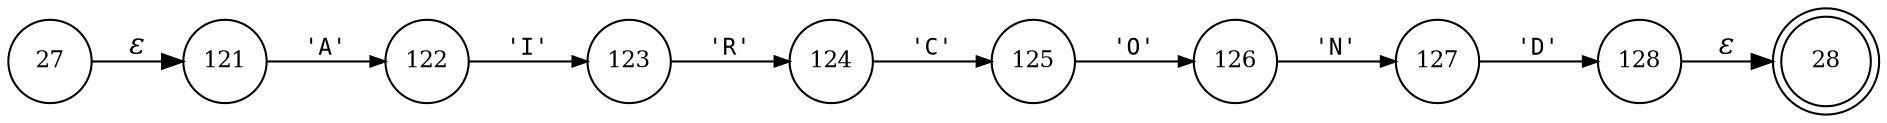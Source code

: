 digraph ATN {
rankdir=LR;
s28[fontsize=11, label="28", shape=doublecircle, fixedsize=true, width=.6];
s128[fontsize=11,label="128", shape=circle, fixedsize=true, width=.55, peripheries=1];
s121[fontsize=11,label="121", shape=circle, fixedsize=true, width=.55, peripheries=1];
s122[fontsize=11,label="122", shape=circle, fixedsize=true, width=.55, peripheries=1];
s27[fontsize=11,label="27", shape=circle, fixedsize=true, width=.55, peripheries=1];
s123[fontsize=11,label="123", shape=circle, fixedsize=true, width=.55, peripheries=1];
s124[fontsize=11,label="124", shape=circle, fixedsize=true, width=.55, peripheries=1];
s125[fontsize=11,label="125", shape=circle, fixedsize=true, width=.55, peripheries=1];
s126[fontsize=11,label="126", shape=circle, fixedsize=true, width=.55, peripheries=1];
s127[fontsize=11,label="127", shape=circle, fixedsize=true, width=.55, peripheries=1];
s27 -> s121 [fontname="Times-Italic", label="&epsilon;"];
s121 -> s122 [fontsize=11, fontname="Courier", arrowsize=.7, label = "'A'", arrowhead = normal];
s122 -> s123 [fontsize=11, fontname="Courier", arrowsize=.7, label = "'I'", arrowhead = normal];
s123 -> s124 [fontsize=11, fontname="Courier", arrowsize=.7, label = "'R'", arrowhead = normal];
s124 -> s125 [fontsize=11, fontname="Courier", arrowsize=.7, label = "'C'", arrowhead = normal];
s125 -> s126 [fontsize=11, fontname="Courier", arrowsize=.7, label = "'O'", arrowhead = normal];
s126 -> s127 [fontsize=11, fontname="Courier", arrowsize=.7, label = "'N'", arrowhead = normal];
s127 -> s128 [fontsize=11, fontname="Courier", arrowsize=.7, label = "'D'", arrowhead = normal];
s128 -> s28 [fontname="Times-Italic", label="&epsilon;"];
}